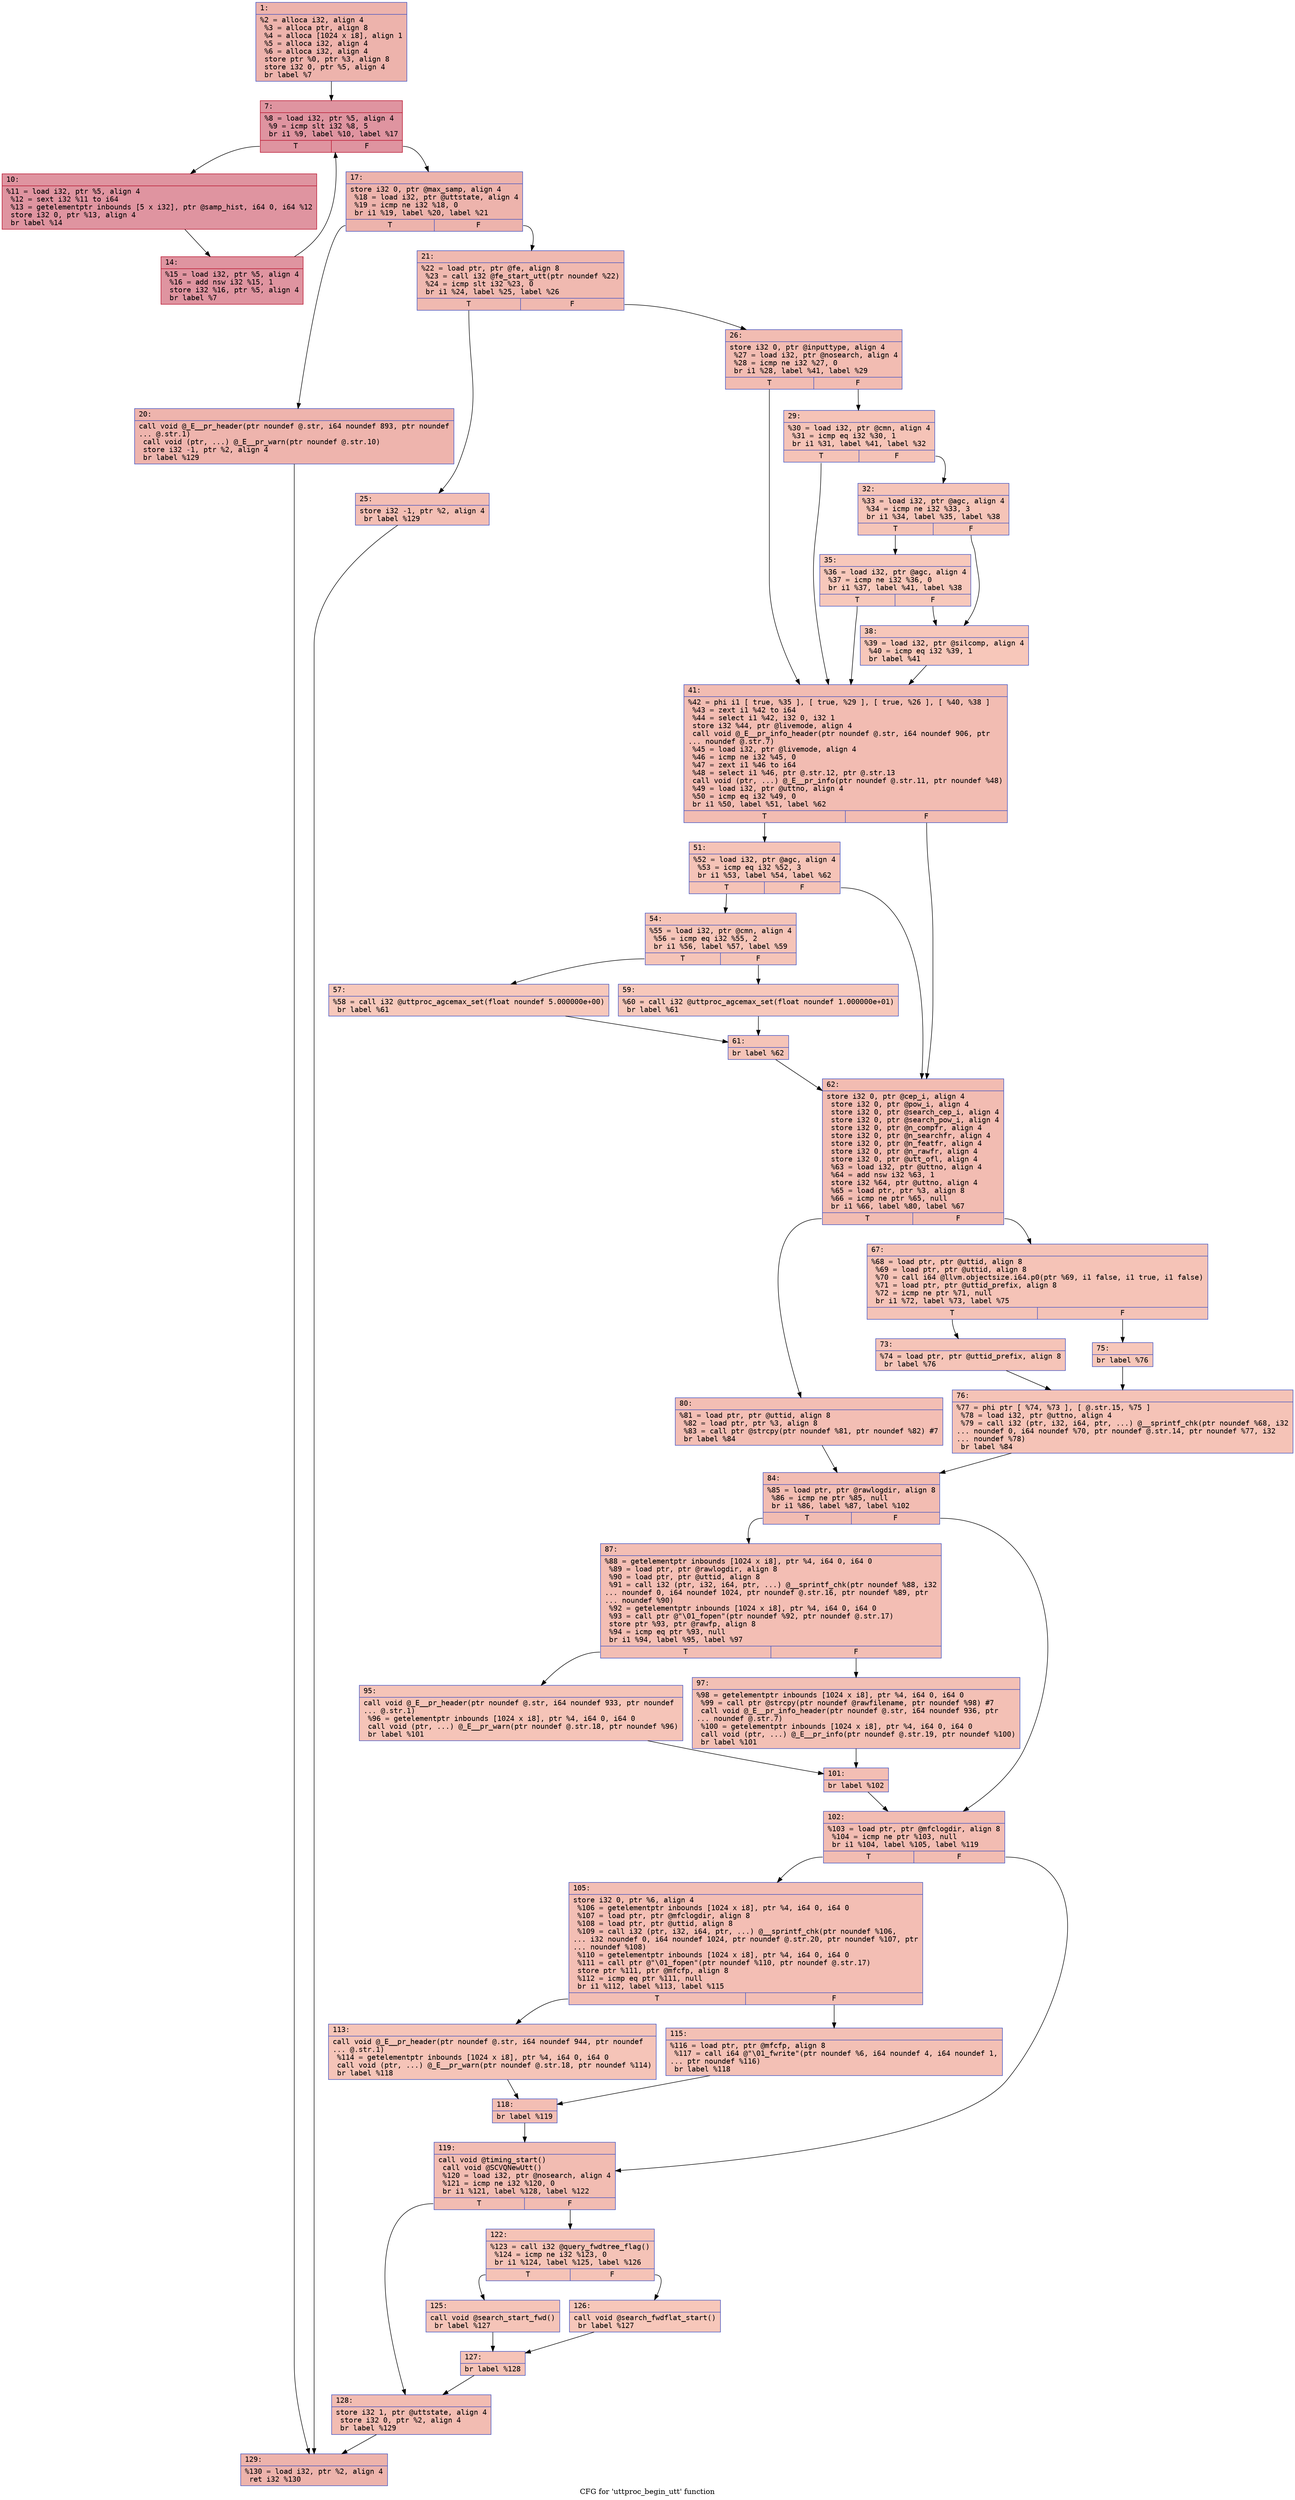 digraph "CFG for 'uttproc_begin_utt' function" {
	label="CFG for 'uttproc_begin_utt' function";

	Node0x6000008bb700 [shape=record,color="#3d50c3ff", style=filled, fillcolor="#d6524470" fontname="Courier",label="{1:\l|  %2 = alloca i32, align 4\l  %3 = alloca ptr, align 8\l  %4 = alloca [1024 x i8], align 1\l  %5 = alloca i32, align 4\l  %6 = alloca i32, align 4\l  store ptr %0, ptr %3, align 8\l  store i32 0, ptr %5, align 4\l  br label %7\l}"];
	Node0x6000008bb700 -> Node0x6000008bb750[tooltip="1 -> 7\nProbability 100.00%" ];
	Node0x6000008bb750 [shape=record,color="#b70d28ff", style=filled, fillcolor="#b70d2870" fontname="Courier",label="{7:\l|  %8 = load i32, ptr %5, align 4\l  %9 = icmp slt i32 %8, 5\l  br i1 %9, label %10, label %17\l|{<s0>T|<s1>F}}"];
	Node0x6000008bb750:s0 -> Node0x6000008bb7a0[tooltip="7 -> 10\nProbability 96.88%" ];
	Node0x6000008bb750:s1 -> Node0x6000008bb840[tooltip="7 -> 17\nProbability 3.12%" ];
	Node0x6000008bb7a0 [shape=record,color="#b70d28ff", style=filled, fillcolor="#b70d2870" fontname="Courier",label="{10:\l|  %11 = load i32, ptr %5, align 4\l  %12 = sext i32 %11 to i64\l  %13 = getelementptr inbounds [5 x i32], ptr @samp_hist, i64 0, i64 %12\l  store i32 0, ptr %13, align 4\l  br label %14\l}"];
	Node0x6000008bb7a0 -> Node0x6000008bb7f0[tooltip="10 -> 14\nProbability 100.00%" ];
	Node0x6000008bb7f0 [shape=record,color="#b70d28ff", style=filled, fillcolor="#b70d2870" fontname="Courier",label="{14:\l|  %15 = load i32, ptr %5, align 4\l  %16 = add nsw i32 %15, 1\l  store i32 %16, ptr %5, align 4\l  br label %7\l}"];
	Node0x6000008bb7f0 -> Node0x6000008bb750[tooltip="14 -> 7\nProbability 100.00%" ];
	Node0x6000008bb840 [shape=record,color="#3d50c3ff", style=filled, fillcolor="#d6524470" fontname="Courier",label="{17:\l|  store i32 0, ptr @max_samp, align 4\l  %18 = load i32, ptr @uttstate, align 4\l  %19 = icmp ne i32 %18, 0\l  br i1 %19, label %20, label %21\l|{<s0>T|<s1>F}}"];
	Node0x6000008bb840:s0 -> Node0x6000008bb890[tooltip="17 -> 20\nProbability 62.50%" ];
	Node0x6000008bb840:s1 -> Node0x6000008bb8e0[tooltip="17 -> 21\nProbability 37.50%" ];
	Node0x6000008bb890 [shape=record,color="#3d50c3ff", style=filled, fillcolor="#d8564670" fontname="Courier",label="{20:\l|  call void @_E__pr_header(ptr noundef @.str, i64 noundef 893, ptr noundef\l... @.str.1)\l  call void (ptr, ...) @_E__pr_warn(ptr noundef @.str.10)\l  store i32 -1, ptr %2, align 4\l  br label %129\l}"];
	Node0x6000008bb890 -> Node0x6000008a4410[tooltip="20 -> 129\nProbability 100.00%" ];
	Node0x6000008bb8e0 [shape=record,color="#3d50c3ff", style=filled, fillcolor="#de614d70" fontname="Courier",label="{21:\l|  %22 = load ptr, ptr @fe, align 8\l  %23 = call i32 @fe_start_utt(ptr noundef %22)\l  %24 = icmp slt i32 %23, 0\l  br i1 %24, label %25, label %26\l|{<s0>T|<s1>F}}"];
	Node0x6000008bb8e0:s0 -> Node0x6000008bb930[tooltip="21 -> 25\nProbability 37.50%" ];
	Node0x6000008bb8e0:s1 -> Node0x6000008bb980[tooltip="21 -> 26\nProbability 62.50%" ];
	Node0x6000008bb930 [shape=record,color="#3d50c3ff", style=filled, fillcolor="#e36c5570" fontname="Courier",label="{25:\l|  store i32 -1, ptr %2, align 4\l  br label %129\l}"];
	Node0x6000008bb930 -> Node0x6000008a4410[tooltip="25 -> 129\nProbability 100.00%" ];
	Node0x6000008bb980 [shape=record,color="#3d50c3ff", style=filled, fillcolor="#e1675170" fontname="Courier",label="{26:\l|  store i32 0, ptr @inputtype, align 4\l  %27 = load i32, ptr @nosearch, align 4\l  %28 = icmp ne i32 %27, 0\l  br i1 %28, label %41, label %29\l|{<s0>T|<s1>F}}"];
	Node0x6000008bb980:s0 -> Node0x6000008bbb10[tooltip="26 -> 41\nProbability 62.50%" ];
	Node0x6000008bb980:s1 -> Node0x6000008bb9d0[tooltip="26 -> 29\nProbability 37.50%" ];
	Node0x6000008bb9d0 [shape=record,color="#3d50c3ff", style=filled, fillcolor="#e8765c70" fontname="Courier",label="{29:\l|  %30 = load i32, ptr @cmn, align 4\l  %31 = icmp eq i32 %30, 1\l  br i1 %31, label %41, label %32\l|{<s0>T|<s1>F}}"];
	Node0x6000008bb9d0:s0 -> Node0x6000008bbb10[tooltip="29 -> 41\nProbability 50.00%" ];
	Node0x6000008bb9d0:s1 -> Node0x6000008bba20[tooltip="29 -> 32\nProbability 50.00%" ];
	Node0x6000008bba20 [shape=record,color="#3d50c3ff", style=filled, fillcolor="#e97a5f70" fontname="Courier",label="{32:\l|  %33 = load i32, ptr @agc, align 4\l  %34 = icmp ne i32 %33, 3\l  br i1 %34, label %35, label %38\l|{<s0>T|<s1>F}}"];
	Node0x6000008bba20:s0 -> Node0x6000008bba70[tooltip="32 -> 35\nProbability 50.00%" ];
	Node0x6000008bba20:s1 -> Node0x6000008bbac0[tooltip="32 -> 38\nProbability 50.00%" ];
	Node0x6000008bba70 [shape=record,color="#3d50c3ff", style=filled, fillcolor="#ed836670" fontname="Courier",label="{35:\l|  %36 = load i32, ptr @agc, align 4\l  %37 = icmp ne i32 %36, 0\l  br i1 %37, label %41, label %38\l|{<s0>T|<s1>F}}"];
	Node0x6000008bba70:s0 -> Node0x6000008bbb10[tooltip="35 -> 41\nProbability 62.50%" ];
	Node0x6000008bba70:s1 -> Node0x6000008bbac0[tooltip="35 -> 38\nProbability 37.50%" ];
	Node0x6000008bbac0 [shape=record,color="#3d50c3ff", style=filled, fillcolor="#ec7f6370" fontname="Courier",label="{38:\l|  %39 = load i32, ptr @silcomp, align 4\l  %40 = icmp eq i32 %39, 1\l  br label %41\l}"];
	Node0x6000008bbac0 -> Node0x6000008bbb10[tooltip="38 -> 41\nProbability 100.00%" ];
	Node0x6000008bbb10 [shape=record,color="#3d50c3ff", style=filled, fillcolor="#e1675170" fontname="Courier",label="{41:\l|  %42 = phi i1 [ true, %35 ], [ true, %29 ], [ true, %26 ], [ %40, %38 ]\l  %43 = zext i1 %42 to i64\l  %44 = select i1 %42, i32 0, i32 1\l  store i32 %44, ptr @livemode, align 4\l  call void @_E__pr_info_header(ptr noundef @.str, i64 noundef 906, ptr\l... noundef @.str.7)\l  %45 = load i32, ptr @livemode, align 4\l  %46 = icmp ne i32 %45, 0\l  %47 = zext i1 %46 to i64\l  %48 = select i1 %46, ptr @.str.12, ptr @.str.13\l  call void (ptr, ...) @_E__pr_info(ptr noundef @.str.11, ptr noundef %48)\l  %49 = load i32, ptr @uttno, align 4\l  %50 = icmp eq i32 %49, 0\l  br i1 %50, label %51, label %62\l|{<s0>T|<s1>F}}"];
	Node0x6000008bbb10:s0 -> Node0x6000008bbb60[tooltip="41 -> 51\nProbability 37.50%" ];
	Node0x6000008bbb10:s1 -> Node0x6000008bbcf0[tooltip="41 -> 62\nProbability 62.50%" ];
	Node0x6000008bbb60 [shape=record,color="#3d50c3ff", style=filled, fillcolor="#e8765c70" fontname="Courier",label="{51:\l|  %52 = load i32, ptr @agc, align 4\l  %53 = icmp eq i32 %52, 3\l  br i1 %53, label %54, label %62\l|{<s0>T|<s1>F}}"];
	Node0x6000008bbb60:s0 -> Node0x6000008bbbb0[tooltip="51 -> 54\nProbability 50.00%" ];
	Node0x6000008bbb60:s1 -> Node0x6000008bbcf0[tooltip="51 -> 62\nProbability 50.00%" ];
	Node0x6000008bbbb0 [shape=record,color="#3d50c3ff", style=filled, fillcolor="#e97a5f70" fontname="Courier",label="{54:\l|  %55 = load i32, ptr @cmn, align 4\l  %56 = icmp eq i32 %55, 2\l  br i1 %56, label %57, label %59\l|{<s0>T|<s1>F}}"];
	Node0x6000008bbbb0:s0 -> Node0x6000008bbc00[tooltip="54 -> 57\nProbability 50.00%" ];
	Node0x6000008bbbb0:s1 -> Node0x6000008bbc50[tooltip="54 -> 59\nProbability 50.00%" ];
	Node0x6000008bbc00 [shape=record,color="#3d50c3ff", style=filled, fillcolor="#ed836670" fontname="Courier",label="{57:\l|  %58 = call i32 @uttproc_agcemax_set(float noundef 5.000000e+00)\l  br label %61\l}"];
	Node0x6000008bbc00 -> Node0x6000008bbca0[tooltip="57 -> 61\nProbability 100.00%" ];
	Node0x6000008bbc50 [shape=record,color="#3d50c3ff", style=filled, fillcolor="#ed836670" fontname="Courier",label="{59:\l|  %60 = call i32 @uttproc_agcemax_set(float noundef 1.000000e+01)\l  br label %61\l}"];
	Node0x6000008bbc50 -> Node0x6000008bbca0[tooltip="59 -> 61\nProbability 100.00%" ];
	Node0x6000008bbca0 [shape=record,color="#3d50c3ff", style=filled, fillcolor="#e97a5f70" fontname="Courier",label="{61:\l|  br label %62\l}"];
	Node0x6000008bbca0 -> Node0x6000008bbcf0[tooltip="61 -> 62\nProbability 100.00%" ];
	Node0x6000008bbcf0 [shape=record,color="#3d50c3ff", style=filled, fillcolor="#e1675170" fontname="Courier",label="{62:\l|  store i32 0, ptr @cep_i, align 4\l  store i32 0, ptr @pow_i, align 4\l  store i32 0, ptr @search_cep_i, align 4\l  store i32 0, ptr @search_pow_i, align 4\l  store i32 0, ptr @n_compfr, align 4\l  store i32 0, ptr @n_searchfr, align 4\l  store i32 0, ptr @n_featfr, align 4\l  store i32 0, ptr @n_rawfr, align 4\l  store i32 0, ptr @utt_ofl, align 4\l  %63 = load i32, ptr @uttno, align 4\l  %64 = add nsw i32 %63, 1\l  store i32 %64, ptr @uttno, align 4\l  %65 = load ptr, ptr %3, align 8\l  %66 = icmp ne ptr %65, null\l  br i1 %66, label %80, label %67\l|{<s0>T|<s1>F}}"];
	Node0x6000008bbcf0:s0 -> Node0x6000008bbe80[tooltip="62 -> 80\nProbability 62.50%" ];
	Node0x6000008bbcf0:s1 -> Node0x6000008bbd40[tooltip="62 -> 67\nProbability 37.50%" ];
	Node0x6000008bbd40 [shape=record,color="#3d50c3ff", style=filled, fillcolor="#e8765c70" fontname="Courier",label="{67:\l|  %68 = load ptr, ptr @uttid, align 8\l  %69 = load ptr, ptr @uttid, align 8\l  %70 = call i64 @llvm.objectsize.i64.p0(ptr %69, i1 false, i1 true, i1 false)\l  %71 = load ptr, ptr @uttid_prefix, align 8\l  %72 = icmp ne ptr %71, null\l  br i1 %72, label %73, label %75\l|{<s0>T|<s1>F}}"];
	Node0x6000008bbd40:s0 -> Node0x6000008bbd90[tooltip="67 -> 73\nProbability 62.50%" ];
	Node0x6000008bbd40:s1 -> Node0x6000008bbde0[tooltip="67 -> 75\nProbability 37.50%" ];
	Node0x6000008bbd90 [shape=record,color="#3d50c3ff", style=filled, fillcolor="#e97a5f70" fontname="Courier",label="{73:\l|  %74 = load ptr, ptr @uttid_prefix, align 8\l  br label %76\l}"];
	Node0x6000008bbd90 -> Node0x6000008bbe30[tooltip="73 -> 76\nProbability 100.00%" ];
	Node0x6000008bbde0 [shape=record,color="#3d50c3ff", style=filled, fillcolor="#ec7f6370" fontname="Courier",label="{75:\l|  br label %76\l}"];
	Node0x6000008bbde0 -> Node0x6000008bbe30[tooltip="75 -> 76\nProbability 100.00%" ];
	Node0x6000008bbe30 [shape=record,color="#3d50c3ff", style=filled, fillcolor="#e8765c70" fontname="Courier",label="{76:\l|  %77 = phi ptr [ %74, %73 ], [ @.str.15, %75 ]\l  %78 = load i32, ptr @uttno, align 4\l  %79 = call i32 (ptr, i32, i64, ptr, ...) @__sprintf_chk(ptr noundef %68, i32\l... noundef 0, i64 noundef %70, ptr noundef @.str.14, ptr noundef %77, i32\l... noundef %78)\l  br label %84\l}"];
	Node0x6000008bbe30 -> Node0x6000008bbed0[tooltip="76 -> 84\nProbability 100.00%" ];
	Node0x6000008bbe80 [shape=record,color="#3d50c3ff", style=filled, fillcolor="#e36c5570" fontname="Courier",label="{80:\l|  %81 = load ptr, ptr @uttid, align 8\l  %82 = load ptr, ptr %3, align 8\l  %83 = call ptr @strcpy(ptr noundef %81, ptr noundef %82) #7\l  br label %84\l}"];
	Node0x6000008bbe80 -> Node0x6000008bbed0[tooltip="80 -> 84\nProbability 100.00%" ];
	Node0x6000008bbed0 [shape=record,color="#3d50c3ff", style=filled, fillcolor="#e1675170" fontname="Courier",label="{84:\l|  %85 = load ptr, ptr @rawlogdir, align 8\l  %86 = icmp ne ptr %85, null\l  br i1 %86, label %87, label %102\l|{<s0>T|<s1>F}}"];
	Node0x6000008bbed0:s0 -> Node0x6000008bbf20[tooltip="84 -> 87\nProbability 62.50%" ];
	Node0x6000008bbed0:s1 -> Node0x6000008a40a0[tooltip="84 -> 102\nProbability 37.50%" ];
	Node0x6000008bbf20 [shape=record,color="#3d50c3ff", style=filled, fillcolor="#e36c5570" fontname="Courier",label="{87:\l|  %88 = getelementptr inbounds [1024 x i8], ptr %4, i64 0, i64 0\l  %89 = load ptr, ptr @rawlogdir, align 8\l  %90 = load ptr, ptr @uttid, align 8\l  %91 = call i32 (ptr, i32, i64, ptr, ...) @__sprintf_chk(ptr noundef %88, i32\l... noundef 0, i64 noundef 1024, ptr noundef @.str.16, ptr noundef %89, ptr\l... noundef %90)\l  %92 = getelementptr inbounds [1024 x i8], ptr %4, i64 0, i64 0\l  %93 = call ptr @\"\\01_fopen\"(ptr noundef %92, ptr noundef @.str.17)\l  store ptr %93, ptr @rawfp, align 8\l  %94 = icmp eq ptr %93, null\l  br i1 %94, label %95, label %97\l|{<s0>T|<s1>F}}"];
	Node0x6000008bbf20:s0 -> Node0x6000008bbf70[tooltip="87 -> 95\nProbability 37.50%" ];
	Node0x6000008bbf20:s1 -> Node0x6000008a4000[tooltip="87 -> 97\nProbability 62.50%" ];
	Node0x6000008bbf70 [shape=record,color="#3d50c3ff", style=filled, fillcolor="#e97a5f70" fontname="Courier",label="{95:\l|  call void @_E__pr_header(ptr noundef @.str, i64 noundef 933, ptr noundef\l... @.str.1)\l  %96 = getelementptr inbounds [1024 x i8], ptr %4, i64 0, i64 0\l  call void (ptr, ...) @_E__pr_warn(ptr noundef @.str.18, ptr noundef %96)\l  br label %101\l}"];
	Node0x6000008bbf70 -> Node0x6000008a4050[tooltip="95 -> 101\nProbability 100.00%" ];
	Node0x6000008a4000 [shape=record,color="#3d50c3ff", style=filled, fillcolor="#e5705870" fontname="Courier",label="{97:\l|  %98 = getelementptr inbounds [1024 x i8], ptr %4, i64 0, i64 0\l  %99 = call ptr @strcpy(ptr noundef @rawfilename, ptr noundef %98) #7\l  call void @_E__pr_info_header(ptr noundef @.str, i64 noundef 936, ptr\l... noundef @.str.7)\l  %100 = getelementptr inbounds [1024 x i8], ptr %4, i64 0, i64 0\l  call void (ptr, ...) @_E__pr_info(ptr noundef @.str.19, ptr noundef %100)\l  br label %101\l}"];
	Node0x6000008a4000 -> Node0x6000008a4050[tooltip="97 -> 101\nProbability 100.00%" ];
	Node0x6000008a4050 [shape=record,color="#3d50c3ff", style=filled, fillcolor="#e36c5570" fontname="Courier",label="{101:\l|  br label %102\l}"];
	Node0x6000008a4050 -> Node0x6000008a40a0[tooltip="101 -> 102\nProbability 100.00%" ];
	Node0x6000008a40a0 [shape=record,color="#3d50c3ff", style=filled, fillcolor="#e1675170" fontname="Courier",label="{102:\l|  %103 = load ptr, ptr @mfclogdir, align 8\l  %104 = icmp ne ptr %103, null\l  br i1 %104, label %105, label %119\l|{<s0>T|<s1>F}}"];
	Node0x6000008a40a0:s0 -> Node0x6000008a40f0[tooltip="102 -> 105\nProbability 62.50%" ];
	Node0x6000008a40a0:s1 -> Node0x6000008a4230[tooltip="102 -> 119\nProbability 37.50%" ];
	Node0x6000008a40f0 [shape=record,color="#3d50c3ff", style=filled, fillcolor="#e36c5570" fontname="Courier",label="{105:\l|  store i32 0, ptr %6, align 4\l  %106 = getelementptr inbounds [1024 x i8], ptr %4, i64 0, i64 0\l  %107 = load ptr, ptr @mfclogdir, align 8\l  %108 = load ptr, ptr @uttid, align 8\l  %109 = call i32 (ptr, i32, i64, ptr, ...) @__sprintf_chk(ptr noundef %106,\l... i32 noundef 0, i64 noundef 1024, ptr noundef @.str.20, ptr noundef %107, ptr\l... noundef %108)\l  %110 = getelementptr inbounds [1024 x i8], ptr %4, i64 0, i64 0\l  %111 = call ptr @\"\\01_fopen\"(ptr noundef %110, ptr noundef @.str.17)\l  store ptr %111, ptr @mfcfp, align 8\l  %112 = icmp eq ptr %111, null\l  br i1 %112, label %113, label %115\l|{<s0>T|<s1>F}}"];
	Node0x6000008a40f0:s0 -> Node0x6000008a4140[tooltip="105 -> 113\nProbability 37.50%" ];
	Node0x6000008a40f0:s1 -> Node0x6000008a4190[tooltip="105 -> 115\nProbability 62.50%" ];
	Node0x6000008a4140 [shape=record,color="#3d50c3ff", style=filled, fillcolor="#e97a5f70" fontname="Courier",label="{113:\l|  call void @_E__pr_header(ptr noundef @.str, i64 noundef 944, ptr noundef\l... @.str.1)\l  %114 = getelementptr inbounds [1024 x i8], ptr %4, i64 0, i64 0\l  call void (ptr, ...) @_E__pr_warn(ptr noundef @.str.18, ptr noundef %114)\l  br label %118\l}"];
	Node0x6000008a4140 -> Node0x6000008a41e0[tooltip="113 -> 118\nProbability 100.00%" ];
	Node0x6000008a4190 [shape=record,color="#3d50c3ff", style=filled, fillcolor="#e5705870" fontname="Courier",label="{115:\l|  %116 = load ptr, ptr @mfcfp, align 8\l  %117 = call i64 @\"\\01_fwrite\"(ptr noundef %6, i64 noundef 4, i64 noundef 1,\l... ptr noundef %116)\l  br label %118\l}"];
	Node0x6000008a4190 -> Node0x6000008a41e0[tooltip="115 -> 118\nProbability 100.00%" ];
	Node0x6000008a41e0 [shape=record,color="#3d50c3ff", style=filled, fillcolor="#e36c5570" fontname="Courier",label="{118:\l|  br label %119\l}"];
	Node0x6000008a41e0 -> Node0x6000008a4230[tooltip="118 -> 119\nProbability 100.00%" ];
	Node0x6000008a4230 [shape=record,color="#3d50c3ff", style=filled, fillcolor="#e1675170" fontname="Courier",label="{119:\l|  call void @timing_start()\l  call void @SCVQNewUtt()\l  %120 = load i32, ptr @nosearch, align 4\l  %121 = icmp ne i32 %120, 0\l  br i1 %121, label %128, label %122\l|{<s0>T|<s1>F}}"];
	Node0x6000008a4230:s0 -> Node0x6000008a43c0[tooltip="119 -> 128\nProbability 62.50%" ];
	Node0x6000008a4230:s1 -> Node0x6000008a4280[tooltip="119 -> 122\nProbability 37.50%" ];
	Node0x6000008a4280 [shape=record,color="#3d50c3ff", style=filled, fillcolor="#e8765c70" fontname="Courier",label="{122:\l|  %123 = call i32 @query_fwdtree_flag()\l  %124 = icmp ne i32 %123, 0\l  br i1 %124, label %125, label %126\l|{<s0>T|<s1>F}}"];
	Node0x6000008a4280:s0 -> Node0x6000008a42d0[tooltip="122 -> 125\nProbability 62.50%" ];
	Node0x6000008a4280:s1 -> Node0x6000008a4320[tooltip="122 -> 126\nProbability 37.50%" ];
	Node0x6000008a42d0 [shape=record,color="#3d50c3ff", style=filled, fillcolor="#e97a5f70" fontname="Courier",label="{125:\l|  call void @search_start_fwd()\l  br label %127\l}"];
	Node0x6000008a42d0 -> Node0x6000008a4370[tooltip="125 -> 127\nProbability 100.00%" ];
	Node0x6000008a4320 [shape=record,color="#3d50c3ff", style=filled, fillcolor="#ec7f6370" fontname="Courier",label="{126:\l|  call void @search_fwdflat_start()\l  br label %127\l}"];
	Node0x6000008a4320 -> Node0x6000008a4370[tooltip="126 -> 127\nProbability 100.00%" ];
	Node0x6000008a4370 [shape=record,color="#3d50c3ff", style=filled, fillcolor="#e8765c70" fontname="Courier",label="{127:\l|  br label %128\l}"];
	Node0x6000008a4370 -> Node0x6000008a43c0[tooltip="127 -> 128\nProbability 100.00%" ];
	Node0x6000008a43c0 [shape=record,color="#3d50c3ff", style=filled, fillcolor="#e1675170" fontname="Courier",label="{128:\l|  store i32 1, ptr @uttstate, align 4\l  store i32 0, ptr %2, align 4\l  br label %129\l}"];
	Node0x6000008a43c0 -> Node0x6000008a4410[tooltip="128 -> 129\nProbability 100.00%" ];
	Node0x6000008a4410 [shape=record,color="#3d50c3ff", style=filled, fillcolor="#d6524470" fontname="Courier",label="{129:\l|  %130 = load i32, ptr %2, align 4\l  ret i32 %130\l}"];
}
